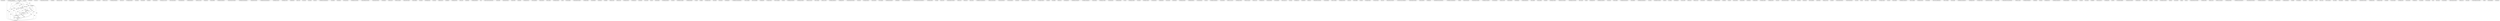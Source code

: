 digraph G {
testIndexesOfChar;
testNullToEmptyStringEmptyArray;
testShuffleChar;
testIndexOfInt;
testContainsChar;
testConstructor;
testLastIndexOfShortWithStartIndex;
testShiftAllChar;
testIndirectArrayCreation;
testContains;
testIndexOfDoubleNaN;
testIndirectEmptyArrayCreation;
testNullToEmptyByteObjectNull;
testSubarrayLong;
testToPrimitive_int_int;
testNullToEmptyByteEmptyArray;
testReverseShort;
testShuffle;
testSwapEmptyBooleanArray;
testCloneDouble;
testLastIndexOfInt;
testShiftAllShort;
testSwapNullIntArray;
testToStringArray_array_string;
testIsSortedNullComparator;
testSwapNullBooleanArray;
testShiftRangeNoElemShort;
testToPrimitive_char_char;
testIsEmptyObject;
testLastIndexOfFloat;
testNullToEmptyCharEmptyArray;
testIndexesOfDoubleWithStartIndex;
testNullToEmptyByteObjectEmptyArray;
testIndexOfIntWithStartIndex;
testNullToEmptyBooleanObjectEmptyArray;
testNullToEmptyGenericNull;
testNullToEmptyShortNull;
testShiftRangeLong;
testReverseChar;
testIsSortedChar;
testLastIndexOf;
testCloneShort;
testNullToEmptyLongObjectEmptyArray;
testSwapBoolean;
testIndexOfDouble;
testGetComponentType;
testNullToEmptyGenericNullType;
testLastIndexOfFloatWithStartIndex;
testLastIndexOfWithStartIndex;
testNullToEmptyInt;
testToPrimitive_byte;
testToPrimitive_float_float;
testIndexesOfWithStartIndex;
testIndexesOfBoolean;
testContainsInt;
testNullToEmptyBoolean;
testContainsAny;
testIsEmptyPrimitives;
testShiftAllObject;
testShiftRangeNullDouble;
testReverseByte;
testShiftNullFloat;
testShiftRangeNoElemObject;
testGet;
testArrayCreationWithGeneralReturnType;
testIndexesOfByte;
testShuffleByte;
testIndexOfDoubleTolerance;
testIndexesOfShort;
testIndexOfChar;
testIsNotEmptyPrimitives;
testSameLengthBoolean;
testSameLengthShort;
testReverseBoolean;
testNullToEmptyObjectNull;
testToMap;
testSwapDoubleRange;
testLastIndexOfIntWithStartIndex;
testShiftRangeNullByte;
testIndexOfFloatNaN;
testShiftNullShort;
testShiftAllByte;
testToObject_boolean;
testToObject_double;
testNullToEmptyCharNull;
testNullToEmptyLong;
testCloneBoolean;
testSubarrayFloat;
testIsSorted;
testLastIndexOfLong;
testShuffleInt;
testNullToEmptyBooleanObject;
testGetLength;
testNullToEmptyGenericEmpty;
testShiftRangeNoElemFloat;
testSwapByte;
testShiftFloat;
testSwapEmptyByteArray;
textIndexesOfInt;
testContainsShort;
testNullToEmptyByte;
testNullToEmptyDoubleObjectEmptyArray;
testReverseByteRange;
testReverseDoubleRange;
testShiftRangeFloat;
testSwapEmptyIntArray;
testReverseObjectRange;
testShiftLong;
testNUllToEmptyCharObjectNull;
testNullToEmptyDoubleObject;
testToPrimitive_byte_byte;
testReverseIntRange;
testToPrimitive_intNull;
testNullToEmptyIntEmptyArray;
testShiftRangeNullChar;
testLastIndexOfLongWithStartIndex;
testSameLength;
testSwapEmptyObjectArray;
testLastIndexOfShort;
testSwapLongRange;
testNullToEmptyFloatObjectNull;
testShiftRangeByte;
testLastIndexOfCharWithStartIndex;
testLastIndexOfDoubleWithStartIndexTolerance;
testNullToEmptyFloatNull;
testSwapFloat;
testSubarrayShort;
testLastIndexOfByteWithStartIndex;
testToObject_short;
testToObject_char;
testArrayCreation;
testNullToEmptyShortObjectEmptyArray;
testToPrimitive_boolean_boolean;
testContainsDoubleTolerance;
testSwapNullDoubleArray;
testContainsByte;
testIndexOfDoubleWithStartIndex;
testIsSortedShort;
testSwapEmptyDoubleArray;
testShiftDouble;
testIndexOfFloat;
testToObject_byte;
testNullToEmptyObject;
testNullToEmptyDoubleObjectNull;
testNullToEmptyLongEmptyArray;
testSameLengthLong;
testNullToEmptyShortObject;
testSwapNullCharArray;
testShiftRangeNoElemInt;
testSwapInt;
testNullToEmptyLongObject;
testSwapDouble;
testNullToEmptyStringNull;
testSwapNullByteArray;
testShiftRangeObject;
testSubarrayObject;
testShiftNullDouble;
testNullToEmptyBooleanNull;
testShiftRangeNoElemLong;
testSwapNullObjectArray;
testSameType;
testNullToEmptyClassEmptyArray;
testShuffleLong;
testContainsBoolean;
testToPrimitive_short_short;
testNullToEmptyDoubleNull;
testToPrimitive_long_long;
testToPrimitive_char;
testNullToEmptyClass;
testContainsDoubleNaN;
testContainsFloatNaN;
testToStringArray_array;
testSwapLong;
testNullToEmptyShort;
testShiftAllDouble;
testToObject_int;
testIndexesOfShortWithStartIndex;
testSwapBooleanRange;
testReverseShortRange;
testNullToEmptyByteObject;
testSubarrayInt;
testLastIndexOfByte;
testCloneByte;
testSwapEmptyFloatArray;
testSwapNullShortArray;
testReverseInt;
testIndexesOfCharWithStartIndex;
testCreatePrimitiveArrayViaObjectArray;
testIndexesOfFloatWithStartIndex;
testSameLengthDouble;
testShiftRangeChar;
testIndexOfDoubleWithStartIndexTolerance;
testNullToEmptyCharObjectEmptyArray;
testShiftByte;
testIndexOfWithStartIndex;
testIndexesOfByteWithStartIndex;
testNullToEmptyShortObjectNull;
testSwapNullFloatArray;
testToPrimitive_double;
testLastIndexOfDouble;
testShiftNullBoolean;
testShiftRangeNoElemDouble;
testIndexesOfFloat;
testSameLengthFloat;
testShiftNullInt;
testNullToEmptyCharObject;
testIndexOfShortWithStartIndex;
testIndexOfBooleanWithStartIndex;
testReverseDouble;
testIndexOf;
testNullToEmptyDouble;
testNullToEmptyLongObjectNull;
testContainsLong;
testSameLengthByte;
testNullToEmptyBooleanObjectNull;
testShuffleShort;
testIndexOfBoolean;
testNullToEmptyBooleanEmptyArray;
testSwapShort;
testIndexOfByteWithStartIndex;
testShiftShort;
testSwapObject;
testNullToEmptyChar;
testSubarrayDouble;
testToObject_long;
testToPrimitive_short;
testContainsDouble;
testShiftRangeDouble;
testNullToEmptyLongNull;
testShiftBoolean;
testIndexesOf;
testIsArrayIndexValid;
testLastIndexOfChar;
testShiftNullLong;
testShiftRangeNullInt;
testNullToEmptyIntObject;
testShiftRangeNullShort;
testSubarrChar;
testIndexesOfIntWithStartIndex;
testIsSortedFloat;
testIndexOfLong;
testToObject_float;
testReverseFloatRange;
testShiftNullObject;
testEmptyArrayCreation;
testGetDefault;
testLastIndexOfDoubleTolerance;
testIndexesOfDoubleTolerance;
testIsSortedInt;
testCloneInt;
testIsSortedLong;
testReverseBooleanRange;
testSwapEmptyLongArray;
testCloneChar;
testIndexesOfDouble;
testNullToEmptyShortEmptyArray;
testReverseLongRange;
testNullToEmptyClassNull;
testSwapCharRange;
testArrayCreationWithDifferentTypes;
testReverseCharRange;
testSameLengthAll;
testNullToEmptyIntObjectEmptyArray;
testNullToEmptyByteNull;
testSwapEmptyCharArray;
testIndexOfCharWithStartIndex;
testSwapByteRange;
testIndexesOfDoubleWithStartIndexTolerance;
testToPrimitive_boolean;
testNullToEmptyFloatEmptyArray;
testShiftRangeInt;
testCloneLong;
testNullToEmptyGeneric;
testNullToEmptyObjectEmptyArray;
testShiftRangeNoElemByte;
testCreatePrimitiveArray;
testCloneFloat;
testSubarrayByte;
testShiftAllFloat;
testContains_LANG_1261;
testNullToEmptyFloat;
testShiftChar;
testSwapIntExchangedOffsets;
testIndexOfLongWithStartIndex;
testIsNotEmptyObject;
testToPrimitive_float;
testShiftObject;
testShuffleFloat;
testSwapChar;
testNullToEmptyIntObjectNull;
testHashCode;
testIsSortedDouble;
testShuffleBoolean;
testIsEquals;
testToString;
testLastIndexOfDoubleWithStartIndex;
testShiftRangeNullFloat;
testToPrimitive_long;
testToPrimitive_double_double;
testNullToEmptyFloatObject;
testNullToEmptyFloatObjectEmptyArray;
testIndexesOfBooleanWithStartIndex;
testShuffleDouble;
testNullToEmptyDoubleEmptyArray;
testSubarrayBoolean;
testNullToEmptyString;
testShiftRangeNoElemChar;
testShiftAllInt;
testSwapFloatRange;
testIndexOfShort;
testSameLengthInt;
testReverse;
testReverseLong;
testIsSortedComparator;
testIsSortedBool;
testIndexesOfLong;
testShiftAllLong;
testSwapEmptyShortArray;
testIndexOfFloatWithStartIndex;
testShiftRangeNullLong;
testShiftRangeNullObject;
testIndexOfByte;
testSwapNullLongArray;
testNullToEmptyIntNull;
testSameLengthChar;
testShiftRangeShort;
testSwapIntRange;
testSwapShortRange;
testClone;
testReverseFloat;
testSwapObjectRange;
testIndexesOfLongWithStartIndex;
testToPrimitive_int;
testIsSortedByte;
testLastIndexOfBooleanWithStartIndex;
testShiftInt;
testLastIndexOfBoolean;
testContainsFloat;
testShuffleShort -> testShuffleBoolean [label=" SEED", dir=none];
testShuffleShort -> testShuffleDouble [label=" SEED", dir=none];
testShuffleShort -> testShuffleFloat [label=" SEED", dir=none];
testShuffleBoolean -> testShuffleDouble [label=" SEED", dir=none];
testShuffleChar -> testShuffleShort [label=" SEED", dir=none];
testShuffleChar -> testShuffleBoolean [label=" SEED", dir=none];
testShuffleChar -> testShuffleDouble [label=" SEED", dir=none];
testShuffleChar -> testShuffleByte [label=" SEED", dir=none];
testShuffleChar -> testShuffleInt [label=" SEED", dir=none];
testShuffleChar -> testShuffle [label=" SEED", dir=none];
testShuffleChar -> testShuffleFloat [label=" SEED", dir=none];
testShuffleChar -> testShuffleLong [label=" SEED", dir=none];
testShuffleByte -> testShuffleShort [label=" SEED", dir=none];
testShuffleByte -> testShuffleBoolean [label=" SEED", dir=none];
testShuffleByte -> testShuffleDouble [label=" SEED", dir=none];
testShuffleByte -> testShuffleInt [label=" SEED", dir=none];
testShuffleByte -> testShuffleFloat [label=" SEED", dir=none];
testShuffleByte -> testShuffleLong [label=" SEED", dir=none];
testShuffleInt -> testShuffleShort [label=" SEED", dir=none];
testShuffleInt -> testShuffleBoolean [label=" SEED", dir=none];
testShuffleInt -> testShuffleDouble [label=" SEED", dir=none];
testShuffleInt -> testShuffleFloat [label=" SEED", dir=none];
testShuffleInt -> testShuffleLong [label=" SEED", dir=none];
testShuffle -> testShuffleShort [label=" SEED", dir=none];
testShuffle -> testShuffleBoolean [label=" SEED", dir=none];
testShuffle -> testShuffleDouble [label=" SEED", dir=none];
testShuffle -> testShuffleByte [label=" SEED", dir=none];
testShuffle -> testShuffleInt [label=" SEED", dir=none];
testShuffle -> testShuffleFloat [label=" SEED", dir=none];
testShuffle -> testShuffleLong [label=" SEED", dir=none];
testShuffleFloat -> testShuffleBoolean [label=" SEED", dir=none];
testShuffleFloat -> testShuffleDouble [label=" SEED", dir=none];
testShuffleLong -> testShuffleShort [label=" SEED", dir=none];
testShuffleLong -> testShuffleBoolean [label=" SEED", dir=none];
testShuffleLong -> testShuffleDouble [label=" SEED", dir=none];
testShuffleLong -> testShuffleFloat [label=" SEED", dir=none];
}